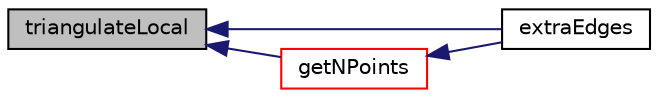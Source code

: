 digraph "triangulateLocal"
{
  bgcolor="transparent";
  edge [fontname="Helvetica",fontsize="10",labelfontname="Helvetica",labelfontsize="10"];
  node [fontname="Helvetica",fontsize="10",shape=record];
  rankdir="LR";
  Node1 [label="triangulateLocal",height=0.2,width=0.4,color="black", fillcolor="grey75", style="filled", fontcolor="black"];
  Node1 -> Node2 [dir="back",color="midnightblue",fontsize="10",style="solid",fontname="Helvetica"];
  Node2 [label="extraEdges",height=0.2,width=0.4,color="black",URL="$a00152.html#a3d3df28c0f1e09faa28552234f4fdec2",tooltip="Indices into edges of additional edges. "];
  Node1 -> Node3 [dir="back",color="midnightblue",fontsize="10",style="solid",fontname="Helvetica"];
  Node3 [label="getNPoints",height=0.2,width=0.4,color="red",URL="$a00152.html#a47dd9a9677c6038a7ad373ffb4925633",tooltip="Number of points used in face subset. "];
  Node3 -> Node2 [dir="back",color="midnightblue",fontsize="10",style="solid",fontname="Helvetica"];
}
